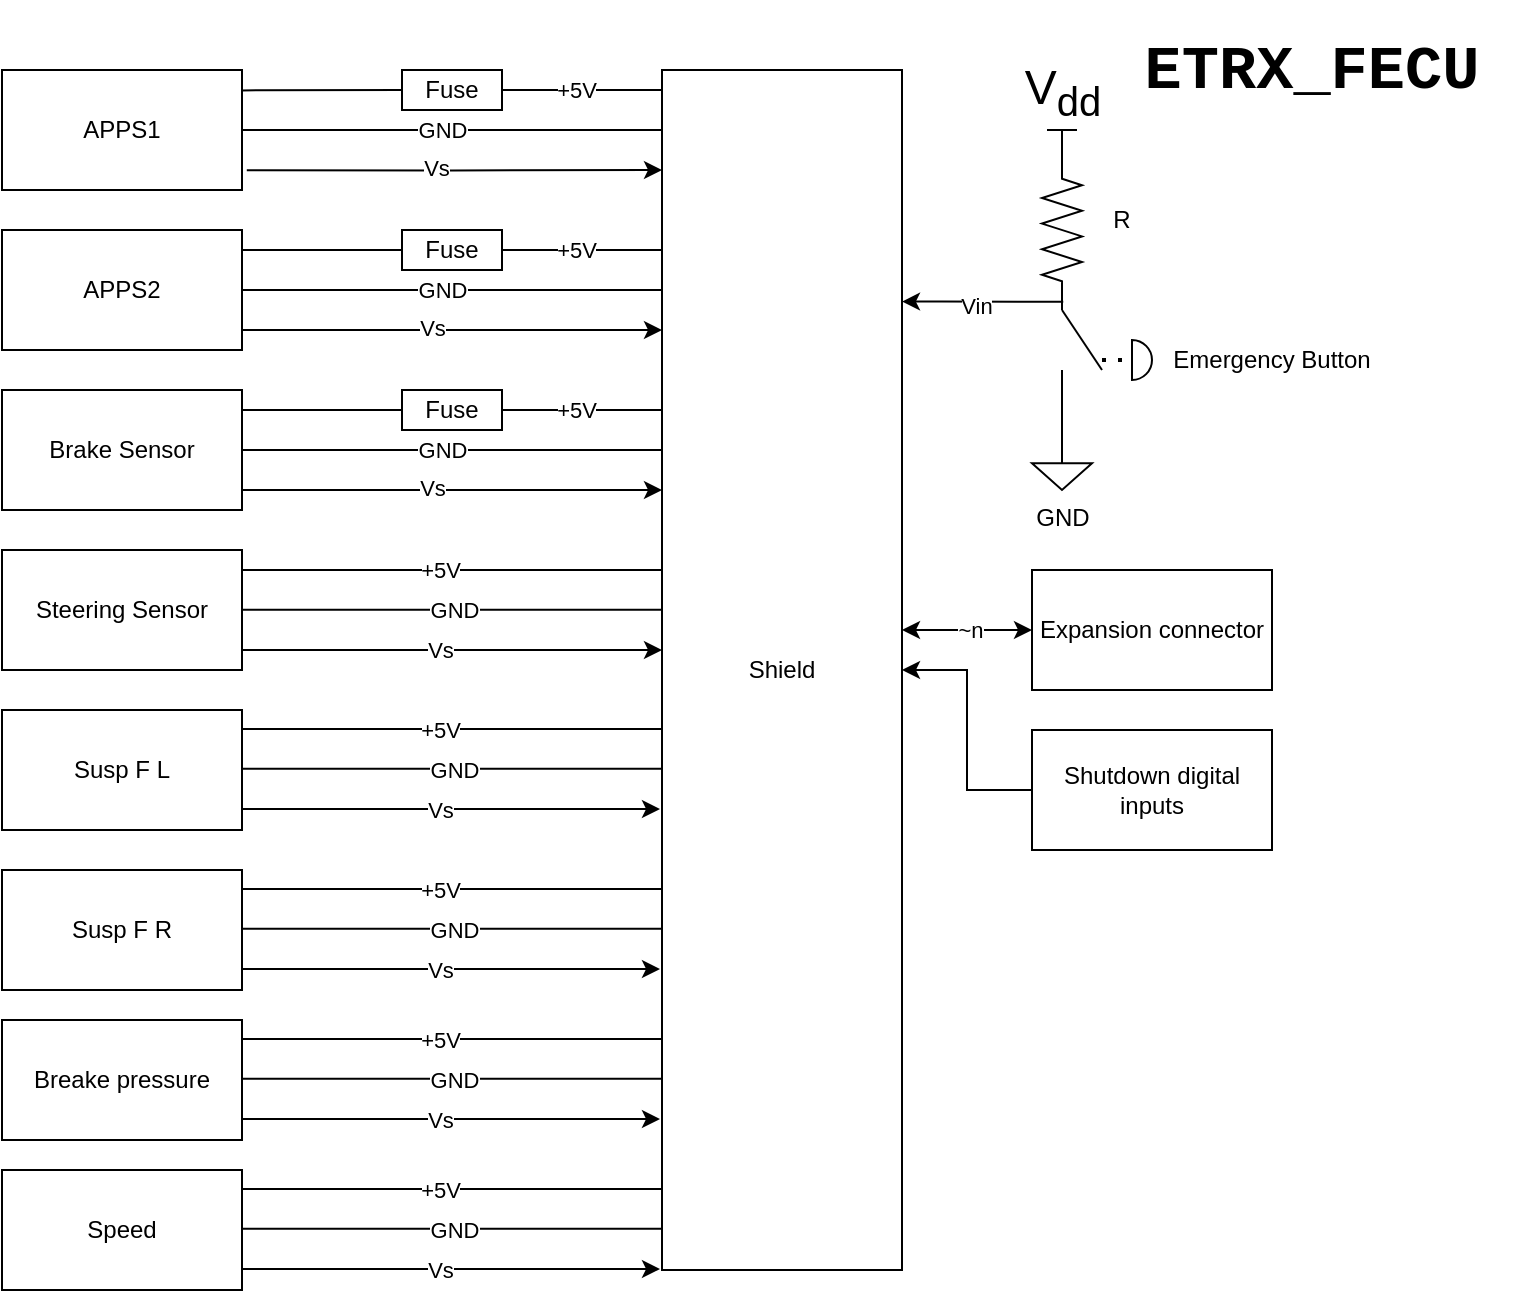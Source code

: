<mxfile version="24.4.4" type="device">
  <diagram name="Pàgina-1" id="8abpHyJs1kc1G5gvocYW">
    <mxGraphModel dx="1591" dy="620" grid="1" gridSize="10" guides="1" tooltips="1" connect="1" arrows="1" fold="1" page="1" pageScale="1" pageWidth="827" pageHeight="1169" math="0" shadow="0">
      <root>
        <mxCell id="0" />
        <mxCell id="1" parent="0" />
        <mxCell id="pSaJIkGriDd8Vi6PSLmC-13" value="" style="edgeStyle=orthogonalEdgeStyle;rounded=0;orthogonalLoop=1;jettySize=auto;html=1;exitX=1.02;exitY=0.836;exitDx=0;exitDy=0;exitPerimeter=0;" parent="1" source="pSaJIkGriDd8Vi6PSLmC-1" edge="1">
          <mxGeometry relative="1" as="geometry">
            <mxPoint x="390" y="100" as="targetPoint" />
            <Array as="points" />
            <mxPoint x="190" y="100" as="sourcePoint" />
          </mxGeometry>
        </mxCell>
        <mxCell id="pSaJIkGriDd8Vi6PSLmC-20" value="Vs" style="edgeLabel;html=1;align=center;verticalAlign=middle;resizable=0;points=[];" parent="pSaJIkGriDd8Vi6PSLmC-13" vertex="1" connectable="0">
          <mxGeometry x="-0.183" y="1" relative="1" as="geometry">
            <mxPoint x="9" as="offset" />
          </mxGeometry>
        </mxCell>
        <mxCell id="pSaJIkGriDd8Vi6PSLmC-1" value="APPS1" style="rounded=0;whiteSpace=wrap;html=1;" parent="1" vertex="1">
          <mxGeometry x="60" y="50" width="120" height="60" as="geometry" />
        </mxCell>
        <mxCell id="pSaJIkGriDd8Vi6PSLmC-2" value="APPS2" style="rounded=0;whiteSpace=wrap;html=1;" parent="1" vertex="1">
          <mxGeometry x="60" y="130" width="120" height="60" as="geometry" />
        </mxCell>
        <mxCell id="pSaJIkGriDd8Vi6PSLmC-3" value="Brake Sensor" style="rounded=0;whiteSpace=wrap;html=1;" parent="1" vertex="1">
          <mxGeometry x="60" y="210" width="120" height="60" as="geometry" />
        </mxCell>
        <mxCell id="pSaJIkGriDd8Vi6PSLmC-4" value="Steering Sensor" style="rounded=0;whiteSpace=wrap;html=1;" parent="1" vertex="1">
          <mxGeometry x="60" y="290" width="120" height="60" as="geometry" />
        </mxCell>
        <mxCell id="pSaJIkGriDd8Vi6PSLmC-5" value="Susp F L" style="rounded=0;whiteSpace=wrap;html=1;" parent="1" vertex="1">
          <mxGeometry x="60" y="370" width="120" height="60" as="geometry" />
        </mxCell>
        <mxCell id="pSaJIkGriDd8Vi6PSLmC-6" value="Susp F R" style="rounded=0;whiteSpace=wrap;html=1;" parent="1" vertex="1">
          <mxGeometry x="60" y="450" width="120" height="60" as="geometry" />
        </mxCell>
        <mxCell id="pSaJIkGriDd8Vi6PSLmC-8" value="&lt;h1&gt;&lt;font style=&quot;font-size: 31px;&quot; face=&quot;Courier New&quot;&gt;ETRX_FECU&lt;/font&gt;&lt;/h1&gt;" style="text;html=1;strokeColor=none;fillColor=none;align=center;verticalAlign=middle;whiteSpace=wrap;rounded=0;" parent="1" vertex="1">
          <mxGeometry x="610" y="20" width="210" height="60" as="geometry" />
        </mxCell>
        <mxCell id="pSaJIkGriDd8Vi6PSLmC-51" value="Fuse" style="rounded=0;whiteSpace=wrap;html=1;" parent="1" vertex="1">
          <mxGeometry x="260" y="50" width="50" height="20" as="geometry" />
        </mxCell>
        <mxCell id="pSaJIkGriDd8Vi6PSLmC-53" value="Shield" style="rounded=0;whiteSpace=wrap;html=1;" parent="1" vertex="1">
          <mxGeometry x="390" y="50" width="120" height="600" as="geometry" />
        </mxCell>
        <mxCell id="pSaJIkGriDd8Vi6PSLmC-72" value="" style="endArrow=classic;html=1;rounded=0;exitX=1;exitY=0.25;exitDx=0;exitDy=0;" parent="1" edge="1">
          <mxGeometry width="50" height="50" relative="1" as="geometry">
            <mxPoint x="180" y="340" as="sourcePoint" />
            <mxPoint x="390" y="340" as="targetPoint" />
          </mxGeometry>
        </mxCell>
        <mxCell id="pSaJIkGriDd8Vi6PSLmC-102" value="Vs" style="edgeLabel;html=1;align=center;verticalAlign=middle;resizable=0;points=[];" parent="pSaJIkGriDd8Vi6PSLmC-72" vertex="1" connectable="0">
          <mxGeometry x="-0.056" relative="1" as="geometry">
            <mxPoint as="offset" />
          </mxGeometry>
        </mxCell>
        <mxCell id="pSaJIkGriDd8Vi6PSLmC-74" value="" style="endArrow=none;html=1;rounded=0;entryX=0;entryY=0.5;entryDx=0;entryDy=0;exitX=0.998;exitY=0.17;exitDx=0;exitDy=0;exitPerimeter=0;" parent="1" source="pSaJIkGriDd8Vi6PSLmC-1" target="pSaJIkGriDd8Vi6PSLmC-51" edge="1">
          <mxGeometry width="50" height="50" relative="1" as="geometry">
            <mxPoint x="280" y="270" as="sourcePoint" />
            <mxPoint x="330" y="220" as="targetPoint" />
          </mxGeometry>
        </mxCell>
        <mxCell id="pSaJIkGriDd8Vi6PSLmC-75" value="" style="endArrow=none;html=1;rounded=0;exitX=1;exitY=0.5;exitDx=0;exitDy=0;" parent="1" source="pSaJIkGriDd8Vi6PSLmC-51" edge="1">
          <mxGeometry width="50" height="50" relative="1" as="geometry">
            <mxPoint x="310" y="110" as="sourcePoint" />
            <mxPoint x="390" y="60" as="targetPoint" />
          </mxGeometry>
        </mxCell>
        <mxCell id="pSaJIkGriDd8Vi6PSLmC-76" value="+5V" style="edgeLabel;html=1;align=center;verticalAlign=middle;resizable=0;points=[];" parent="pSaJIkGriDd8Vi6PSLmC-75" vertex="1" connectable="0">
          <mxGeometry x="-0.08" relative="1" as="geometry">
            <mxPoint as="offset" />
          </mxGeometry>
        </mxCell>
        <mxCell id="pSaJIkGriDd8Vi6PSLmC-77" value="" style="endArrow=none;html=1;rounded=0;exitX=1;exitY=0.5;exitDx=0;exitDy=0;" parent="1" source="pSaJIkGriDd8Vi6PSLmC-1" edge="1">
          <mxGeometry width="50" height="50" relative="1" as="geometry">
            <mxPoint x="280" y="110" as="sourcePoint" />
            <mxPoint x="390" y="80" as="targetPoint" />
          </mxGeometry>
        </mxCell>
        <mxCell id="pSaJIkGriDd8Vi6PSLmC-79" value="GND" style="edgeLabel;html=1;align=center;verticalAlign=middle;resizable=0;points=[];" parent="pSaJIkGriDd8Vi6PSLmC-77" vertex="1" connectable="0">
          <mxGeometry x="-0.141" relative="1" as="geometry">
            <mxPoint x="10" as="offset" />
          </mxGeometry>
        </mxCell>
        <mxCell id="pSaJIkGriDd8Vi6PSLmC-80" value="" style="edgeStyle=orthogonalEdgeStyle;rounded=0;orthogonalLoop=1;jettySize=auto;html=1;entryX=0;entryY=0.106;entryDx=0;entryDy=0;entryPerimeter=0;" parent="1" edge="1">
          <mxGeometry relative="1" as="geometry">
            <mxPoint x="180" y="180" as="sourcePoint" />
            <mxPoint x="390" y="180" as="targetPoint" />
            <Array as="points">
              <mxPoint x="220" y="180" />
            </Array>
          </mxGeometry>
        </mxCell>
        <mxCell id="pSaJIkGriDd8Vi6PSLmC-81" value="Vs" style="edgeLabel;html=1;align=center;verticalAlign=middle;resizable=0;points=[];" parent="pSaJIkGriDd8Vi6PSLmC-80" vertex="1" connectable="0">
          <mxGeometry x="-0.183" y="1" relative="1" as="geometry">
            <mxPoint x="9" as="offset" />
          </mxGeometry>
        </mxCell>
        <mxCell id="pSaJIkGriDd8Vi6PSLmC-82" value="Fuse" style="rounded=0;whiteSpace=wrap;html=1;" parent="1" vertex="1">
          <mxGeometry x="260" y="130" width="50" height="20" as="geometry" />
        </mxCell>
        <mxCell id="pSaJIkGriDd8Vi6PSLmC-83" value="" style="endArrow=none;html=1;rounded=0;entryX=0;entryY=0.5;entryDx=0;entryDy=0;exitX=0.998;exitY=0.17;exitDx=0;exitDy=0;exitPerimeter=0;" parent="1" target="pSaJIkGriDd8Vi6PSLmC-82" edge="1">
          <mxGeometry width="50" height="50" relative="1" as="geometry">
            <mxPoint x="180" y="140" as="sourcePoint" />
            <mxPoint x="330" y="300" as="targetPoint" />
          </mxGeometry>
        </mxCell>
        <mxCell id="pSaJIkGriDd8Vi6PSLmC-84" value="" style="endArrow=none;html=1;rounded=0;exitX=1;exitY=0.5;exitDx=0;exitDy=0;entryX=-0.001;entryY=0.021;entryDx=0;entryDy=0;entryPerimeter=0;" parent="1" source="pSaJIkGriDd8Vi6PSLmC-82" edge="1">
          <mxGeometry width="50" height="50" relative="1" as="geometry">
            <mxPoint x="310" y="190" as="sourcePoint" />
            <mxPoint x="390" y="140" as="targetPoint" />
          </mxGeometry>
        </mxCell>
        <mxCell id="pSaJIkGriDd8Vi6PSLmC-85" value="+5V" style="edgeLabel;html=1;align=center;verticalAlign=middle;resizable=0;points=[];" parent="pSaJIkGriDd8Vi6PSLmC-84" vertex="1" connectable="0">
          <mxGeometry x="-0.08" relative="1" as="geometry">
            <mxPoint as="offset" />
          </mxGeometry>
        </mxCell>
        <mxCell id="pSaJIkGriDd8Vi6PSLmC-86" value="" style="endArrow=none;html=1;rounded=0;exitX=1;exitY=0.5;exitDx=0;exitDy=0;" parent="1" edge="1">
          <mxGeometry width="50" height="50" relative="1" as="geometry">
            <mxPoint x="180" y="160" as="sourcePoint" />
            <mxPoint x="390" y="160" as="targetPoint" />
          </mxGeometry>
        </mxCell>
        <mxCell id="pSaJIkGriDd8Vi6PSLmC-87" value="GND" style="edgeLabel;html=1;align=center;verticalAlign=middle;resizable=0;points=[];" parent="pSaJIkGriDd8Vi6PSLmC-86" vertex="1" connectable="0">
          <mxGeometry x="-0.141" relative="1" as="geometry">
            <mxPoint x="10" as="offset" />
          </mxGeometry>
        </mxCell>
        <mxCell id="pSaJIkGriDd8Vi6PSLmC-88" value="" style="edgeStyle=orthogonalEdgeStyle;rounded=0;orthogonalLoop=1;jettySize=auto;html=1;entryX=0;entryY=0.106;entryDx=0;entryDy=0;entryPerimeter=0;" parent="1" edge="1">
          <mxGeometry relative="1" as="geometry">
            <mxPoint x="180" y="260" as="sourcePoint" />
            <mxPoint x="390" y="260" as="targetPoint" />
            <Array as="points">
              <mxPoint x="220" y="260" />
            </Array>
          </mxGeometry>
        </mxCell>
        <mxCell id="pSaJIkGriDd8Vi6PSLmC-89" value="Vs" style="edgeLabel;html=1;align=center;verticalAlign=middle;resizable=0;points=[];" parent="pSaJIkGriDd8Vi6PSLmC-88" vertex="1" connectable="0">
          <mxGeometry x="-0.183" y="1" relative="1" as="geometry">
            <mxPoint x="9" as="offset" />
          </mxGeometry>
        </mxCell>
        <mxCell id="pSaJIkGriDd8Vi6PSLmC-90" value="Fuse" style="rounded=0;whiteSpace=wrap;html=1;" parent="1" vertex="1">
          <mxGeometry x="260" y="210" width="50" height="20" as="geometry" />
        </mxCell>
        <mxCell id="pSaJIkGriDd8Vi6PSLmC-91" value="" style="endArrow=none;html=1;rounded=0;entryX=0;entryY=0.5;entryDx=0;entryDy=0;exitX=0.998;exitY=0.17;exitDx=0;exitDy=0;exitPerimeter=0;" parent="1" target="pSaJIkGriDd8Vi6PSLmC-90" edge="1">
          <mxGeometry width="50" height="50" relative="1" as="geometry">
            <mxPoint x="180" y="220" as="sourcePoint" />
            <mxPoint x="330" y="380" as="targetPoint" />
          </mxGeometry>
        </mxCell>
        <mxCell id="pSaJIkGriDd8Vi6PSLmC-92" value="" style="endArrow=none;html=1;rounded=0;exitX=1;exitY=0.5;exitDx=0;exitDy=0;entryX=-0.001;entryY=0.021;entryDx=0;entryDy=0;entryPerimeter=0;" parent="1" source="pSaJIkGriDd8Vi6PSLmC-90" edge="1">
          <mxGeometry width="50" height="50" relative="1" as="geometry">
            <mxPoint x="310" y="270" as="sourcePoint" />
            <mxPoint x="390" y="220" as="targetPoint" />
          </mxGeometry>
        </mxCell>
        <mxCell id="pSaJIkGriDd8Vi6PSLmC-93" value="+5V" style="edgeLabel;html=1;align=center;verticalAlign=middle;resizable=0;points=[];" parent="pSaJIkGriDd8Vi6PSLmC-92" vertex="1" connectable="0">
          <mxGeometry x="-0.08" relative="1" as="geometry">
            <mxPoint as="offset" />
          </mxGeometry>
        </mxCell>
        <mxCell id="pSaJIkGriDd8Vi6PSLmC-94" value="" style="endArrow=none;html=1;rounded=0;exitX=1;exitY=0.5;exitDx=0;exitDy=0;" parent="1" edge="1">
          <mxGeometry width="50" height="50" relative="1" as="geometry">
            <mxPoint x="180" y="240" as="sourcePoint" />
            <mxPoint x="390" y="240" as="targetPoint" />
          </mxGeometry>
        </mxCell>
        <mxCell id="pSaJIkGriDd8Vi6PSLmC-95" value="GND" style="edgeLabel;html=1;align=center;verticalAlign=middle;resizable=0;points=[];" parent="pSaJIkGriDd8Vi6PSLmC-94" vertex="1" connectable="0">
          <mxGeometry x="-0.141" relative="1" as="geometry">
            <mxPoint x="10" as="offset" />
          </mxGeometry>
        </mxCell>
        <mxCell id="pSaJIkGriDd8Vi6PSLmC-97" value="" style="endArrow=none;html=1;rounded=0;exitX=0.998;exitY=0.17;exitDx=0;exitDy=0;exitPerimeter=0;" parent="1" edge="1">
          <mxGeometry width="50" height="50" relative="1" as="geometry">
            <mxPoint x="180" y="300" as="sourcePoint" />
            <mxPoint x="390" y="300" as="targetPoint" />
          </mxGeometry>
        </mxCell>
        <mxCell id="pSaJIkGriDd8Vi6PSLmC-98" value="+5V" style="edgeLabel;html=1;align=center;verticalAlign=middle;resizable=0;points=[];" parent="pSaJIkGriDd8Vi6PSLmC-97" vertex="1" connectable="0">
          <mxGeometry x="-0.063" relative="1" as="geometry">
            <mxPoint as="offset" />
          </mxGeometry>
        </mxCell>
        <mxCell id="pSaJIkGriDd8Vi6PSLmC-100" value="" style="endArrow=none;html=1;rounded=0;exitX=0.998;exitY=0.17;exitDx=0;exitDy=0;exitPerimeter=0;" parent="1" edge="1">
          <mxGeometry width="50" height="50" relative="1" as="geometry">
            <mxPoint x="180" y="319.86" as="sourcePoint" />
            <mxPoint x="390" y="319.86" as="targetPoint" />
          </mxGeometry>
        </mxCell>
        <mxCell id="pSaJIkGriDd8Vi6PSLmC-101" value="GND" style="edgeLabel;html=1;align=center;verticalAlign=middle;resizable=0;points=[];" parent="pSaJIkGriDd8Vi6PSLmC-100" vertex="1" connectable="0">
          <mxGeometry x="-0.063" relative="1" as="geometry">
            <mxPoint x="7" as="offset" />
          </mxGeometry>
        </mxCell>
        <mxCell id="vzBS6e1Wo0oyNuKVXp0h-31" value="" style="edgeStyle=orthogonalEdgeStyle;rounded=0;orthogonalLoop=1;jettySize=auto;html=1;exitX=0.948;exitY=0.469;exitDx=0;exitDy=0;exitPerimeter=0;" parent="1" source="pSaJIkGriDd8Vi6PSLmC-105" target="pSaJIkGriDd8Vi6PSLmC-53" edge="1">
          <mxGeometry relative="1" as="geometry">
            <Array as="points">
              <mxPoint x="530" y="166" />
              <mxPoint x="530" y="166" />
            </Array>
          </mxGeometry>
        </mxCell>
        <mxCell id="vzBS6e1Wo0oyNuKVXp0h-33" value="Vin" style="edgeLabel;html=1;align=center;verticalAlign=middle;resizable=0;points=[];" parent="vzBS6e1Wo0oyNuKVXp0h-31" vertex="1" connectable="0">
          <mxGeometry x="0.078" y="2" relative="1" as="geometry">
            <mxPoint as="offset" />
          </mxGeometry>
        </mxCell>
        <mxCell id="pSaJIkGriDd8Vi6PSLmC-105" value="" style="pointerEvents=1;verticalLabelPosition=bottom;shadow=0;dashed=0;align=center;html=1;verticalAlign=top;shape=mxgraph.electrical.resistors.resistor_2;rotation=90;" parent="1" vertex="1">
          <mxGeometry x="550" y="120" width="80" height="20" as="geometry" />
        </mxCell>
        <mxCell id="pSaJIkGriDd8Vi6PSLmC-106" value="" style="endArrow=none;html=1;rounded=0;entryX=1;entryY=0.5;entryDx=0;entryDy=0;entryPerimeter=0;" parent="1" target="pSaJIkGriDd8Vi6PSLmC-105" edge="1">
          <mxGeometry width="50" height="50" relative="1" as="geometry">
            <mxPoint x="610" y="200" as="sourcePoint" />
            <mxPoint x="650" y="150" as="targetPoint" />
          </mxGeometry>
        </mxCell>
        <mxCell id="pSaJIkGriDd8Vi6PSLmC-107" value="" style="endArrow=none;html=1;rounded=0;" parent="1" edge="1">
          <mxGeometry width="50" height="50" relative="1" as="geometry">
            <mxPoint x="590" y="240" as="sourcePoint" />
            <mxPoint x="590" y="200" as="targetPoint" />
          </mxGeometry>
        </mxCell>
        <mxCell id="pSaJIkGriDd8Vi6PSLmC-109" value="" style="endArrow=none;dashed=1;html=1;dashPattern=1 3;strokeWidth=2;rounded=0;" parent="1" edge="1">
          <mxGeometry width="50" height="50" relative="1" as="geometry">
            <mxPoint x="610" y="194.96" as="sourcePoint" />
            <mxPoint x="630" y="194.96" as="targetPoint" />
          </mxGeometry>
        </mxCell>
        <mxCell id="pSaJIkGriDd8Vi6PSLmC-110" value="" style="verticalLabelPosition=bottom;verticalAlign=top;html=1;shape=mxgraph.basic.half_circle;rotation=-90;" parent="1" vertex="1">
          <mxGeometry x="620" y="190" width="20" height="10" as="geometry" />
        </mxCell>
        <mxCell id="pSaJIkGriDd8Vi6PSLmC-116" value="Emergency Button" style="text;html=1;strokeColor=none;fillColor=none;align=center;verticalAlign=middle;whiteSpace=wrap;rounded=0;" parent="1" vertex="1">
          <mxGeometry x="640" y="180" width="110" height="30" as="geometry" />
        </mxCell>
        <mxCell id="gK3uB9BPYiLCSPlVEp5--1" value="R" style="text;html=1;strokeColor=none;fillColor=none;align=center;verticalAlign=middle;whiteSpace=wrap;rounded=0;" parent="1" vertex="1">
          <mxGeometry x="590" y="110" width="60" height="30" as="geometry" />
        </mxCell>
        <mxCell id="gK3uB9BPYiLCSPlVEp5--2" value="GND" style="pointerEvents=1;verticalLabelPosition=bottom;shadow=0;dashed=0;align=center;html=1;verticalAlign=top;shape=mxgraph.electrical.signal_sources.signal_ground;" parent="1" vertex="1">
          <mxGeometry x="575" y="240" width="30" height="20" as="geometry" />
        </mxCell>
        <mxCell id="vzBS6e1Wo0oyNuKVXp0h-1" value="&lt;span style=&quot;color: rgba(0, 0, 0, 0); font-family: monospace; font-size: 0px; text-align: start; background-color: rgb(251, 251, 251);&quot;&gt;%3CmxGraphModel%3E%3Croot%3E%3CmxCell%20id%3D%220%22%2F%3E%3CmxCell%20id%3D%221%22%20parent%3D%220%22%2F%3E%3CmxCell%20id%3D%222%22%20value%3D%22%22%20style%3D%22endArrow%3Dclassic%3Bhtml%3D1%3Brounded%3D0%3BexitX%3D1%3BexitY%3D0.25%3BexitDx%3D0%3BexitDy%3D0%3BentryX%3D-0.008%3BentryY%3D0.617%3BentryDx%3D0%3BentryDy%3D0%3BentryPerimeter%3D0%3B%22%20edge%3D%221%22%20parent%3D%221%22%3E%3CmxGeometry%20width%3D%2250%22%20height%3D%2250%22%20relative%3D%221%22%20as%3D%22geometry%22%3E%3CmxPoint%20x%3D%22180%22%20y%3D%22340%22%20as%3D%22sourcePoint%22%2F%3E%3CmxPoint%20x%3D%22389%22%20y%3D%22340%22%20as%3D%22targetPoint%22%2F%3E%3C%2FmxGeometry%3E%3C%2FmxCell%3E%3CmxCell%20id%3D%223%22%20value%3D%22Vs%22%20style%3D%22edgeLabel%3Bhtml%3D1%3Balign%3Dcenter%3BverticalAlign%3Dmiddle%3Bresizable%3D0%3Bpoints%3D%5B%5D%3B%22%20vertex%3D%221%22%20connectable%3D%220%22%20parent%3D%222%22%3E%3CmxGeometry%20x%3D%22-0.056%22%20relative%3D%221%22%20as%3D%22geometry%22%3E%3CmxPoint%20as%3D%22offset%22%2F%3E%3C%2FmxGeometry%3E%3C%2FmxCell%3E%3CmxCell%20id%3D%224%22%20value%3D%22%22%20style%3D%22endArrow%3Dnone%3Bhtml%3D1%3Brounded%3D0%3BexitX%3D0.998%3BexitY%3D0.17%3BexitDx%3D0%3BexitDy%3D0%3BexitPerimeter%3D0%3B%22%20edge%3D%221%22%20parent%3D%221%22%3E%3CmxGeometry%20width%3D%2250%22%20height%3D%2250%22%20relative%3D%221%22%20as%3D%22geometry%22%3E%3CmxPoint%20x%3D%22180%22%20y%3D%22300%22%20as%3D%22sourcePoint%22%2F%3E%3CmxPoint%20x%3D%22390%22%20y%3D%22300%22%20as%3D%22targetPoint%22%2F%3E%3C%2FmxGeometry%3E%3C%2FmxCell%3E%3CmxCell%20id%3D%225%22%20value%3D%22%2B5V%22%20style%3D%22edgeLabel%3Bhtml%3D1%3Balign%3Dcenter%3BverticalAlign%3Dmiddle%3Bresizable%3D0%3Bpoints%3D%5B%5D%3B%22%20vertex%3D%221%22%20connectable%3D%220%22%20parent%3D%224%22%3E%3CmxGeometry%20x%3D%22-0.063%22%20relative%3D%221%22%20as%3D%22geometry%22%3E%3CmxPoint%20as%3D%22offset%22%2F%3E%3C%2FmxGeometry%3E%3C%2FmxCell%3E%3CmxCell%20id%3D%226%22%20value%3D%22%22%20style%3D%22endArrow%3Dnone%3Bhtml%3D1%3Brounded%3D0%3BexitX%3D0.998%3BexitY%3D0.17%3BexitDx%3D0%3BexitDy%3D0%3BexitPerimeter%3D0%3B%22%20edge%3D%221%22%20parent%3D%221%22%3E%3CmxGeometry%20width%3D%2250%22%20height%3D%2250%22%20relative%3D%221%22%20as%3D%22geometry%22%3E%3CmxPoint%20x%3D%22180%22%20y%3D%22319.86%22%20as%3D%22sourcePoint%22%2F%3E%3CmxPoint%20x%3D%22390%22%20y%3D%22319.86%22%20as%3D%22targetPoint%22%2F%3E%3C%2FmxGeometry%3E%3C%2FmxCell%3E%3CmxCell%20id%3D%227%22%20value%3D%22GND%22%20style%3D%22edgeLabel%3Bhtml%3D1%3Balign%3Dcenter%3BverticalAlign%3Dmiddle%3Bresizable%3D0%3Bpoints%3D%5B%5D%3B%22%20vertex%3D%221%22%20connectable%3D%220%22%20parent%3D%226%22%3E%3CmxGeometry%20x%3D%22-0.063%22%20relative%3D%221%22%20as%3D%22geometry%22%3E%3CmxPoint%20x%3D%227%22%20as%3D%22offset%22%2F%3E%3C%2FmxGeometry%3E%3C%2FmxCell%3E%3C%2Froot%3E%3C%2FmxGraphModel%3E&lt;/span&gt;" style="endArrow=classic;html=1;rounded=0;exitX=1;exitY=0.25;exitDx=0;exitDy=0;entryX=-0.008;entryY=0.617;entryDx=0;entryDy=0;entryPerimeter=0;" parent="1" edge="1">
          <mxGeometry width="50" height="50" relative="1" as="geometry">
            <mxPoint x="180" y="419.5" as="sourcePoint" />
            <mxPoint x="389" y="419.5" as="targetPoint" />
          </mxGeometry>
        </mxCell>
        <mxCell id="vzBS6e1Wo0oyNuKVXp0h-2" value="Vs" style="edgeLabel;html=1;align=center;verticalAlign=middle;resizable=0;points=[];" parent="vzBS6e1Wo0oyNuKVXp0h-1" vertex="1" connectable="0">
          <mxGeometry x="-0.056" relative="1" as="geometry">
            <mxPoint as="offset" />
          </mxGeometry>
        </mxCell>
        <mxCell id="vzBS6e1Wo0oyNuKVXp0h-3" value="" style="endArrow=none;html=1;rounded=0;exitX=0.998;exitY=0.17;exitDx=0;exitDy=0;exitPerimeter=0;" parent="1" edge="1">
          <mxGeometry width="50" height="50" relative="1" as="geometry">
            <mxPoint x="180" y="379.5" as="sourcePoint" />
            <mxPoint x="390" y="379.5" as="targetPoint" />
          </mxGeometry>
        </mxCell>
        <mxCell id="vzBS6e1Wo0oyNuKVXp0h-4" value="+5V" style="edgeLabel;html=1;align=center;verticalAlign=middle;resizable=0;points=[];" parent="vzBS6e1Wo0oyNuKVXp0h-3" vertex="1" connectable="0">
          <mxGeometry x="-0.063" relative="1" as="geometry">
            <mxPoint as="offset" />
          </mxGeometry>
        </mxCell>
        <mxCell id="vzBS6e1Wo0oyNuKVXp0h-5" value="" style="endArrow=none;html=1;rounded=0;exitX=0.998;exitY=0.17;exitDx=0;exitDy=0;exitPerimeter=0;" parent="1" edge="1">
          <mxGeometry width="50" height="50" relative="1" as="geometry">
            <mxPoint x="180" y="399.36" as="sourcePoint" />
            <mxPoint x="390" y="399.36" as="targetPoint" />
          </mxGeometry>
        </mxCell>
        <mxCell id="vzBS6e1Wo0oyNuKVXp0h-6" value="GND" style="edgeLabel;html=1;align=center;verticalAlign=middle;resizable=0;points=[];" parent="vzBS6e1Wo0oyNuKVXp0h-5" vertex="1" connectable="0">
          <mxGeometry x="-0.063" relative="1" as="geometry">
            <mxPoint x="7" as="offset" />
          </mxGeometry>
        </mxCell>
        <mxCell id="vzBS6e1Wo0oyNuKVXp0h-7" value="" style="endArrow=classic;html=1;rounded=0;exitX=1;exitY=0.25;exitDx=0;exitDy=0;entryX=-0.008;entryY=0.617;entryDx=0;entryDy=0;entryPerimeter=0;" parent="1" edge="1">
          <mxGeometry width="50" height="50" relative="1" as="geometry">
            <mxPoint x="180" y="499.5" as="sourcePoint" />
            <mxPoint x="389" y="499.5" as="targetPoint" />
          </mxGeometry>
        </mxCell>
        <mxCell id="vzBS6e1Wo0oyNuKVXp0h-8" value="Vs" style="edgeLabel;html=1;align=center;verticalAlign=middle;resizable=0;points=[];" parent="vzBS6e1Wo0oyNuKVXp0h-7" vertex="1" connectable="0">
          <mxGeometry x="-0.056" relative="1" as="geometry">
            <mxPoint as="offset" />
          </mxGeometry>
        </mxCell>
        <mxCell id="vzBS6e1Wo0oyNuKVXp0h-9" value="" style="endArrow=none;html=1;rounded=0;exitX=0.998;exitY=0.17;exitDx=0;exitDy=0;exitPerimeter=0;" parent="1" edge="1">
          <mxGeometry width="50" height="50" relative="1" as="geometry">
            <mxPoint x="180" y="459.5" as="sourcePoint" />
            <mxPoint x="390" y="459.5" as="targetPoint" />
          </mxGeometry>
        </mxCell>
        <mxCell id="vzBS6e1Wo0oyNuKVXp0h-10" value="+5V" style="edgeLabel;html=1;align=center;verticalAlign=middle;resizable=0;points=[];" parent="vzBS6e1Wo0oyNuKVXp0h-9" vertex="1" connectable="0">
          <mxGeometry x="-0.063" relative="1" as="geometry">
            <mxPoint as="offset" />
          </mxGeometry>
        </mxCell>
        <mxCell id="vzBS6e1Wo0oyNuKVXp0h-11" value="" style="endArrow=none;html=1;rounded=0;exitX=0.998;exitY=0.17;exitDx=0;exitDy=0;exitPerimeter=0;" parent="1" edge="1">
          <mxGeometry width="50" height="50" relative="1" as="geometry">
            <mxPoint x="180" y="479.36" as="sourcePoint" />
            <mxPoint x="390" y="479.36" as="targetPoint" />
          </mxGeometry>
        </mxCell>
        <mxCell id="vzBS6e1Wo0oyNuKVXp0h-12" value="GND" style="edgeLabel;html=1;align=center;verticalAlign=middle;resizable=0;points=[];" parent="vzBS6e1Wo0oyNuKVXp0h-11" vertex="1" connectable="0">
          <mxGeometry x="-0.063" relative="1" as="geometry">
            <mxPoint x="7" as="offset" />
          </mxGeometry>
        </mxCell>
        <mxCell id="vzBS6e1Wo0oyNuKVXp0h-13" value="Breake pressure" style="rounded=0;whiteSpace=wrap;html=1;" parent="1" vertex="1">
          <mxGeometry x="60" y="525" width="120" height="60" as="geometry" />
        </mxCell>
        <mxCell id="vzBS6e1Wo0oyNuKVXp0h-14" value="" style="endArrow=classic;html=1;rounded=0;exitX=1;exitY=0.25;exitDx=0;exitDy=0;entryX=-0.008;entryY=0.617;entryDx=0;entryDy=0;entryPerimeter=0;" parent="1" edge="1">
          <mxGeometry width="50" height="50" relative="1" as="geometry">
            <mxPoint x="180" y="574.5" as="sourcePoint" />
            <mxPoint x="389" y="574.5" as="targetPoint" />
          </mxGeometry>
        </mxCell>
        <mxCell id="vzBS6e1Wo0oyNuKVXp0h-15" value="Vs" style="edgeLabel;html=1;align=center;verticalAlign=middle;resizable=0;points=[];" parent="vzBS6e1Wo0oyNuKVXp0h-14" vertex="1" connectable="0">
          <mxGeometry x="-0.056" relative="1" as="geometry">
            <mxPoint as="offset" />
          </mxGeometry>
        </mxCell>
        <mxCell id="vzBS6e1Wo0oyNuKVXp0h-16" value="" style="endArrow=none;html=1;rounded=0;exitX=0.998;exitY=0.17;exitDx=0;exitDy=0;exitPerimeter=0;" parent="1" edge="1">
          <mxGeometry width="50" height="50" relative="1" as="geometry">
            <mxPoint x="180" y="534.5" as="sourcePoint" />
            <mxPoint x="390" y="534.5" as="targetPoint" />
          </mxGeometry>
        </mxCell>
        <mxCell id="vzBS6e1Wo0oyNuKVXp0h-17" value="+5V" style="edgeLabel;html=1;align=center;verticalAlign=middle;resizable=0;points=[];" parent="vzBS6e1Wo0oyNuKVXp0h-16" vertex="1" connectable="0">
          <mxGeometry x="-0.063" relative="1" as="geometry">
            <mxPoint as="offset" />
          </mxGeometry>
        </mxCell>
        <mxCell id="vzBS6e1Wo0oyNuKVXp0h-18" value="" style="endArrow=none;html=1;rounded=0;exitX=0.998;exitY=0.17;exitDx=0;exitDy=0;exitPerimeter=0;" parent="1" edge="1">
          <mxGeometry width="50" height="50" relative="1" as="geometry">
            <mxPoint x="180" y="554.36" as="sourcePoint" />
            <mxPoint x="390" y="554.36" as="targetPoint" />
          </mxGeometry>
        </mxCell>
        <mxCell id="vzBS6e1Wo0oyNuKVXp0h-19" value="GND" style="edgeLabel;html=1;align=center;verticalAlign=middle;resizable=0;points=[];" parent="vzBS6e1Wo0oyNuKVXp0h-18" vertex="1" connectable="0">
          <mxGeometry x="-0.063" relative="1" as="geometry">
            <mxPoint x="7" as="offset" />
          </mxGeometry>
        </mxCell>
        <mxCell id="vzBS6e1Wo0oyNuKVXp0h-20" value="Speed" style="rounded=0;whiteSpace=wrap;html=1;" parent="1" vertex="1">
          <mxGeometry x="60" y="600" width="120" height="60" as="geometry" />
        </mxCell>
        <mxCell id="vzBS6e1Wo0oyNuKVXp0h-21" value="" style="endArrow=classic;html=1;rounded=0;exitX=1;exitY=0.25;exitDx=0;exitDy=0;entryX=-0.008;entryY=0.617;entryDx=0;entryDy=0;entryPerimeter=0;" parent="1" edge="1">
          <mxGeometry width="50" height="50" relative="1" as="geometry">
            <mxPoint x="180" y="649.5" as="sourcePoint" />
            <mxPoint x="389" y="649.5" as="targetPoint" />
          </mxGeometry>
        </mxCell>
        <mxCell id="vzBS6e1Wo0oyNuKVXp0h-22" value="Vs" style="edgeLabel;html=1;align=center;verticalAlign=middle;resizable=0;points=[];" parent="vzBS6e1Wo0oyNuKVXp0h-21" vertex="1" connectable="0">
          <mxGeometry x="-0.056" relative="1" as="geometry">
            <mxPoint as="offset" />
          </mxGeometry>
        </mxCell>
        <mxCell id="vzBS6e1Wo0oyNuKVXp0h-23" value="" style="endArrow=none;html=1;rounded=0;exitX=0.998;exitY=0.17;exitDx=0;exitDy=0;exitPerimeter=0;" parent="1" edge="1">
          <mxGeometry width="50" height="50" relative="1" as="geometry">
            <mxPoint x="180" y="609.5" as="sourcePoint" />
            <mxPoint x="390" y="609.5" as="targetPoint" />
          </mxGeometry>
        </mxCell>
        <mxCell id="vzBS6e1Wo0oyNuKVXp0h-24" value="+5V" style="edgeLabel;html=1;align=center;verticalAlign=middle;resizable=0;points=[];" parent="vzBS6e1Wo0oyNuKVXp0h-23" vertex="1" connectable="0">
          <mxGeometry x="-0.063" relative="1" as="geometry">
            <mxPoint as="offset" />
          </mxGeometry>
        </mxCell>
        <mxCell id="vzBS6e1Wo0oyNuKVXp0h-25" value="" style="endArrow=none;html=1;rounded=0;exitX=0.998;exitY=0.17;exitDx=0;exitDy=0;exitPerimeter=0;" parent="1" edge="1">
          <mxGeometry width="50" height="50" relative="1" as="geometry">
            <mxPoint x="180" y="629.36" as="sourcePoint" />
            <mxPoint x="390" y="629.36" as="targetPoint" />
          </mxGeometry>
        </mxCell>
        <mxCell id="vzBS6e1Wo0oyNuKVXp0h-26" value="GND" style="edgeLabel;html=1;align=center;verticalAlign=middle;resizable=0;points=[];" parent="vzBS6e1Wo0oyNuKVXp0h-25" vertex="1" connectable="0">
          <mxGeometry x="-0.063" relative="1" as="geometry">
            <mxPoint x="7" as="offset" />
          </mxGeometry>
        </mxCell>
        <mxCell id="vzBS6e1Wo0oyNuKVXp0h-28" value="V&lt;sub&gt;dd&lt;/sub&gt;" style="verticalLabelPosition=top;verticalAlign=bottom;shape=mxgraph.electrical.signal_sources.vdd;shadow=0;dashed=0;align=center;strokeWidth=1;fontSize=24;html=1;flipV=1;" parent="1" vertex="1">
          <mxGeometry x="582.5" y="80" width="15" height="10" as="geometry" />
        </mxCell>
        <mxCell id="vvp5qEtSRcYtaQGOktFU-1" value="Expansion connector" style="rounded=0;whiteSpace=wrap;html=1;" vertex="1" parent="1">
          <mxGeometry x="575" y="300" width="120" height="60" as="geometry" />
        </mxCell>
        <mxCell id="vvp5qEtSRcYtaQGOktFU-3" value="" style="endArrow=classic;startArrow=classic;html=1;rounded=0;entryX=0;entryY=0.5;entryDx=0;entryDy=0;" edge="1" parent="1" target="vvp5qEtSRcYtaQGOktFU-1">
          <mxGeometry width="50" height="50" relative="1" as="geometry">
            <mxPoint x="510" y="330" as="sourcePoint" />
            <mxPoint x="560" y="280" as="targetPoint" />
          </mxGeometry>
        </mxCell>
        <mxCell id="vvp5qEtSRcYtaQGOktFU-4" value="n" style="edgeLabel;html=1;align=center;verticalAlign=middle;resizable=0;points=[];" vertex="1" connectable="0" parent="vvp5qEtSRcYtaQGOktFU-3">
          <mxGeometry x="0.113" y="-1" relative="1" as="geometry">
            <mxPoint y="-1" as="offset" />
          </mxGeometry>
        </mxCell>
        <mxCell id="vvp5qEtSRcYtaQGOktFU-5" value="~n" style="edgeLabel;html=1;align=center;verticalAlign=middle;resizable=0;points=[];" vertex="1" connectable="0" parent="vvp5qEtSRcYtaQGOktFU-3">
          <mxGeometry x="0.046" relative="1" as="geometry">
            <mxPoint as="offset" />
          </mxGeometry>
        </mxCell>
        <mxCell id="vvp5qEtSRcYtaQGOktFU-7" value="" style="edgeStyle=orthogonalEdgeStyle;rounded=0;orthogonalLoop=1;jettySize=auto;html=1;" edge="1" parent="1" source="vvp5qEtSRcYtaQGOktFU-6" target="pSaJIkGriDd8Vi6PSLmC-53">
          <mxGeometry relative="1" as="geometry" />
        </mxCell>
        <mxCell id="vvp5qEtSRcYtaQGOktFU-6" value="Shutdown digital inputs" style="rounded=0;whiteSpace=wrap;html=1;" vertex="1" parent="1">
          <mxGeometry x="575" y="380" width="120" height="60" as="geometry" />
        </mxCell>
      </root>
    </mxGraphModel>
  </diagram>
</mxfile>
